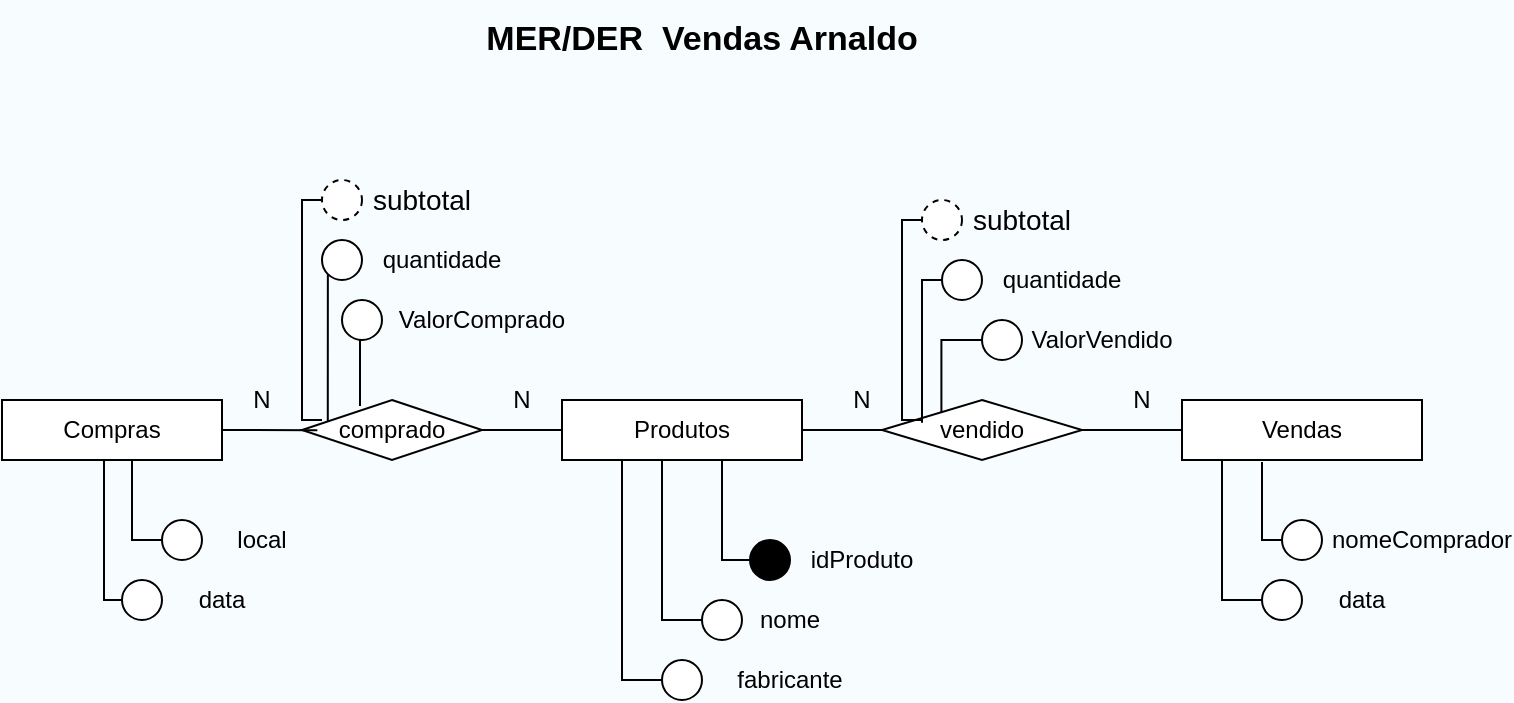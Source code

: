 <mxfile version="13.10.6" type="device"><diagram id="WB_mA94jhNfp-Ay1prkP" name="Vendas Arnaldo"><mxGraphModel dx="1050" dy="662" grid="1" gridSize="10" guides="1" tooltips="1" connect="1" arrows="1" fold="1" page="1" pageScale="1" pageWidth="827" pageHeight="1169" background="#F7FCFF" math="0" shadow="0"><root><mxCell id="0"/><mxCell id="1" parent="0"/><mxCell id="DLAXZMeAFjwqpEJfHfCe-2" value="Compras" style="rounded=0;whiteSpace=wrap;html=1;" vertex="1" parent="1"><mxGeometry x="50" y="280" width="110" height="30" as="geometry"/></mxCell><mxCell id="DLAXZMeAFjwqpEJfHfCe-3" value="Produtos" style="rounded=0;whiteSpace=wrap;html=1;" vertex="1" parent="1"><mxGeometry x="330" y="280" width="120" height="30" as="geometry"/></mxCell><mxCell id="DLAXZMeAFjwqpEJfHfCe-4" value="Vendas" style="rounded=0;whiteSpace=wrap;html=1;" vertex="1" parent="1"><mxGeometry x="640" y="280" width="120" height="30" as="geometry"/></mxCell><mxCell id="DLAXZMeAFjwqpEJfHfCe-5" value="vendido" style="rhombus;whiteSpace=wrap;html=1;" vertex="1" parent="1"><mxGeometry x="490" y="280" width="100" height="30" as="geometry"/></mxCell><mxCell id="DLAXZMeAFjwqpEJfHfCe-6" value="comprado" style="rhombus;whiteSpace=wrap;html=1;" vertex="1" parent="1"><mxGeometry x="200" y="280" width="90" height="30" as="geometry"/></mxCell><mxCell id="DLAXZMeAFjwqpEJfHfCe-7" value="" style="endArrow=none;html=1;exitX=1;exitY=0.5;exitDx=0;exitDy=0;entryX=0.085;entryY=0.503;entryDx=0;entryDy=0;entryPerimeter=0;" edge="1" parent="1" source="DLAXZMeAFjwqpEJfHfCe-2" target="DLAXZMeAFjwqpEJfHfCe-6"><mxGeometry width="50" height="50" relative="1" as="geometry"><mxPoint x="380" y="390" as="sourcePoint"/><mxPoint x="430" y="340" as="targetPoint"/></mxGeometry></mxCell><mxCell id="DLAXZMeAFjwqpEJfHfCe-8" value="" style="endArrow=none;html=1;exitX=1;exitY=0.5;exitDx=0;exitDy=0;entryX=0;entryY=0.5;entryDx=0;entryDy=0;" edge="1" parent="1" source="DLAXZMeAFjwqpEJfHfCe-6" target="DLAXZMeAFjwqpEJfHfCe-3"><mxGeometry width="50" height="50" relative="1" as="geometry"><mxPoint x="380" y="390" as="sourcePoint"/><mxPoint x="430" y="340" as="targetPoint"/></mxGeometry></mxCell><mxCell id="DLAXZMeAFjwqpEJfHfCe-9" value="" style="endArrow=none;html=1;" edge="1" parent="1" source="DLAXZMeAFjwqpEJfHfCe-5" target="DLAXZMeAFjwqpEJfHfCe-3"><mxGeometry width="50" height="50" relative="1" as="geometry"><mxPoint x="380" y="390" as="sourcePoint"/><mxPoint x="430" y="340" as="targetPoint"/></mxGeometry></mxCell><mxCell id="DLAXZMeAFjwqpEJfHfCe-10" value="" style="endArrow=none;html=1;exitX=1;exitY=0.5;exitDx=0;exitDy=0;" edge="1" parent="1" source="DLAXZMeAFjwqpEJfHfCe-5" target="DLAXZMeAFjwqpEJfHfCe-4"><mxGeometry width="50" height="50" relative="1" as="geometry"><mxPoint x="380" y="390" as="sourcePoint"/><mxPoint x="430" y="340" as="targetPoint"/></mxGeometry></mxCell><mxCell id="DLAXZMeAFjwqpEJfHfCe-12" value="N" style="text;html=1;strokeColor=none;fillColor=none;align=center;verticalAlign=middle;whiteSpace=wrap;rounded=0;" vertex="1" parent="1"><mxGeometry x="160" y="270" width="40" height="20" as="geometry"/></mxCell><mxCell id="DLAXZMeAFjwqpEJfHfCe-13" value="N" style="text;html=1;strokeColor=none;fillColor=none;align=center;verticalAlign=middle;whiteSpace=wrap;rounded=0;" vertex="1" parent="1"><mxGeometry x="290" y="270" width="40" height="20" as="geometry"/></mxCell><mxCell id="DLAXZMeAFjwqpEJfHfCe-14" value="N" style="text;html=1;strokeColor=none;fillColor=none;align=center;verticalAlign=middle;whiteSpace=wrap;rounded=0;" vertex="1" parent="1"><mxGeometry x="460" y="270" width="40" height="20" as="geometry"/></mxCell><mxCell id="DLAXZMeAFjwqpEJfHfCe-15" value="N" style="text;html=1;strokeColor=none;fillColor=none;align=center;verticalAlign=middle;whiteSpace=wrap;rounded=0;" vertex="1" parent="1"><mxGeometry x="600" y="270" width="40" height="20" as="geometry"/></mxCell><mxCell id="DLAXZMeAFjwqpEJfHfCe-25" value="MER/DER&amp;nbsp; Vendas Arnaldo" style="text;html=1;strokeColor=none;fillColor=none;align=center;verticalAlign=middle;whiteSpace=wrap;rounded=0;fontStyle=1;fontSize=17;" vertex="1" parent="1"><mxGeometry x="230" y="80" width="340" height="40" as="geometry"/></mxCell><mxCell id="DLAXZMeAFjwqpEJfHfCe-38" style="edgeStyle=orthogonalEdgeStyle;rounded=0;orthogonalLoop=1;jettySize=auto;html=1;exitX=0;exitY=0.5;exitDx=0;exitDy=0;endArrow=none;endFill=0;" edge="1" parent="1" source="DLAXZMeAFjwqpEJfHfCe-31" target="DLAXZMeAFjwqpEJfHfCe-2"><mxGeometry relative="1" as="geometry"><Array as="points"><mxPoint x="115" y="350"/></Array></mxGeometry></mxCell><mxCell id="DLAXZMeAFjwqpEJfHfCe-31" value="" style="ellipse;whiteSpace=wrap;html=1;aspect=fixed;" vertex="1" parent="1"><mxGeometry x="130" y="340" width="20" height="20" as="geometry"/></mxCell><mxCell id="DLAXZMeAFjwqpEJfHfCe-37" style="edgeStyle=orthogonalEdgeStyle;rounded=0;orthogonalLoop=1;jettySize=auto;html=1;exitX=0;exitY=0.5;exitDx=0;exitDy=0;endArrow=none;endFill=0;" edge="1" parent="1" source="DLAXZMeAFjwqpEJfHfCe-32"><mxGeometry relative="1" as="geometry"><mxPoint x="101" y="310" as="targetPoint"/><Array as="points"><mxPoint x="101" y="380"/></Array></mxGeometry></mxCell><mxCell id="DLAXZMeAFjwqpEJfHfCe-32" value="" style="ellipse;whiteSpace=wrap;html=1;aspect=fixed;" vertex="1" parent="1"><mxGeometry x="110" y="370" width="20" height="20" as="geometry"/></mxCell><mxCell id="DLAXZMeAFjwqpEJfHfCe-42" value="local" style="text;html=1;strokeColor=none;fillColor=none;align=center;verticalAlign=middle;whiteSpace=wrap;rounded=0;" vertex="1" parent="1"><mxGeometry x="160" y="340" width="40" height="20" as="geometry"/></mxCell><mxCell id="DLAXZMeAFjwqpEJfHfCe-43" value="data" style="text;html=1;strokeColor=none;fillColor=none;align=center;verticalAlign=middle;whiteSpace=wrap;rounded=0;" vertex="1" parent="1"><mxGeometry x="140" y="370" width="40" height="20" as="geometry"/></mxCell><mxCell id="DLAXZMeAFjwqpEJfHfCe-51" style="edgeStyle=orthogonalEdgeStyle;rounded=0;orthogonalLoop=1;jettySize=auto;html=1;exitX=0.5;exitY=1;exitDx=0;exitDy=0;endArrow=none;endFill=0;" edge="1" parent="1" source="DLAXZMeAFjwqpEJfHfCe-48"><mxGeometry relative="1" as="geometry"><mxPoint x="229" y="283" as="targetPoint"/></mxGeometry></mxCell><mxCell id="DLAXZMeAFjwqpEJfHfCe-48" value="" style="ellipse;whiteSpace=wrap;html=1;aspect=fixed;" vertex="1" parent="1"><mxGeometry x="220" y="230" width="20" height="20" as="geometry"/></mxCell><mxCell id="DLAXZMeAFjwqpEJfHfCe-52" value="ValorComprado" style="text;html=1;strokeColor=none;fillColor=none;align=center;verticalAlign=middle;whiteSpace=wrap;rounded=0;" vertex="1" parent="1"><mxGeometry x="270" y="230" width="40" height="20" as="geometry"/></mxCell><mxCell id="DLAXZMeAFjwqpEJfHfCe-54" style="edgeStyle=orthogonalEdgeStyle;rounded=0;orthogonalLoop=1;jettySize=auto;html=1;entryX=0.297;entryY=0.216;entryDx=0;entryDy=0;entryPerimeter=0;endArrow=none;endFill=0;" edge="1" parent="1" target="DLAXZMeAFjwqpEJfHfCe-5"><mxGeometry relative="1" as="geometry"><mxPoint x="540" y="250" as="sourcePoint"/><Array as="points"><mxPoint x="520" y="250"/></Array></mxGeometry></mxCell><mxCell id="DLAXZMeAFjwqpEJfHfCe-53" value="" style="ellipse;whiteSpace=wrap;html=1;aspect=fixed;" vertex="1" parent="1"><mxGeometry x="540" y="240" width="20" height="20" as="geometry"/></mxCell><mxCell id="DLAXZMeAFjwqpEJfHfCe-55" value="ValorVendido" style="text;html=1;strokeColor=none;fillColor=none;align=center;verticalAlign=middle;whiteSpace=wrap;rounded=0;" vertex="1" parent="1"><mxGeometry x="580" y="240" width="40" height="20" as="geometry"/></mxCell><mxCell id="DLAXZMeAFjwqpEJfHfCe-60" style="edgeStyle=orthogonalEdgeStyle;rounded=0;orthogonalLoop=1;jettySize=auto;html=1;exitX=0;exitY=0.5;exitDx=0;exitDy=0;endArrow=none;endFill=0;" edge="1" parent="1" source="DLAXZMeAFjwqpEJfHfCe-56" target="DLAXZMeAFjwqpEJfHfCe-3"><mxGeometry relative="1" as="geometry"><Array as="points"><mxPoint x="410" y="360"/></Array></mxGeometry></mxCell><mxCell id="DLAXZMeAFjwqpEJfHfCe-56" value="" style="ellipse;whiteSpace=wrap;html=1;aspect=fixed;fillColor=#000000;" vertex="1" parent="1"><mxGeometry x="424" y="350" width="20" height="20" as="geometry"/></mxCell><mxCell id="DLAXZMeAFjwqpEJfHfCe-61" style="edgeStyle=orthogonalEdgeStyle;rounded=0;orthogonalLoop=1;jettySize=auto;html=1;endArrow=none;endFill=0;" edge="1" parent="1" target="DLAXZMeAFjwqpEJfHfCe-3"><mxGeometry relative="1" as="geometry"><mxPoint x="400" y="390" as="sourcePoint"/><Array as="points"><mxPoint x="380" y="390"/></Array></mxGeometry></mxCell><mxCell id="DLAXZMeAFjwqpEJfHfCe-64" style="edgeStyle=orthogonalEdgeStyle;rounded=0;orthogonalLoop=1;jettySize=auto;html=1;exitX=0;exitY=0.5;exitDx=0;exitDy=0;entryX=0.25;entryY=1;entryDx=0;entryDy=0;endArrow=none;endFill=0;" edge="1" parent="1" source="DLAXZMeAFjwqpEJfHfCe-58" target="DLAXZMeAFjwqpEJfHfCe-3"><mxGeometry relative="1" as="geometry"><Array as="points"><mxPoint x="360" y="420"/></Array></mxGeometry></mxCell><mxCell id="DLAXZMeAFjwqpEJfHfCe-58" value="" style="ellipse;whiteSpace=wrap;html=1;aspect=fixed;" vertex="1" parent="1"><mxGeometry x="380" y="410" width="20" height="20" as="geometry"/></mxCell><mxCell id="DLAXZMeAFjwqpEJfHfCe-63" value="" style="ellipse;whiteSpace=wrap;html=1;aspect=fixed;" vertex="1" parent="1"><mxGeometry x="400" y="380" width="20" height="20" as="geometry"/></mxCell><mxCell id="DLAXZMeAFjwqpEJfHfCe-68" value="idProduto" style="text;html=1;strokeColor=none;fillColor=none;align=center;verticalAlign=middle;whiteSpace=wrap;rounded=0;" vertex="1" parent="1"><mxGeometry x="460" y="350" width="40" height="20" as="geometry"/></mxCell><mxCell id="DLAXZMeAFjwqpEJfHfCe-75" style="edgeStyle=orthogonalEdgeStyle;rounded=0;orthogonalLoop=1;jettySize=auto;html=1;exitX=0;exitY=0.5;exitDx=0;exitDy=0;endArrow=none;endFill=0;" edge="1" parent="1" source="DLAXZMeAFjwqpEJfHfCe-70"><mxGeometry relative="1" as="geometry"><mxPoint x="680" y="311" as="targetPoint"/><Array as="points"><mxPoint x="680" y="350"/></Array></mxGeometry></mxCell><mxCell id="DLAXZMeAFjwqpEJfHfCe-70" value="" style="ellipse;whiteSpace=wrap;html=1;aspect=fixed;" vertex="1" parent="1"><mxGeometry x="690" y="340" width="20" height="20" as="geometry"/></mxCell><mxCell id="DLAXZMeAFjwqpEJfHfCe-74" style="edgeStyle=orthogonalEdgeStyle;rounded=0;orthogonalLoop=1;jettySize=auto;html=1;exitX=0;exitY=0.5;exitDx=0;exitDy=0;entryX=0.25;entryY=1;entryDx=0;entryDy=0;endArrow=none;endFill=0;" edge="1" parent="1" source="DLAXZMeAFjwqpEJfHfCe-71" target="DLAXZMeAFjwqpEJfHfCe-4"><mxGeometry relative="1" as="geometry"><Array as="points"><mxPoint x="660" y="380"/><mxPoint x="660" y="310"/></Array></mxGeometry></mxCell><mxCell id="DLAXZMeAFjwqpEJfHfCe-71" value="" style="ellipse;whiteSpace=wrap;html=1;aspect=fixed;" vertex="1" parent="1"><mxGeometry x="680" y="370" width="20" height="20" as="geometry"/></mxCell><mxCell id="DLAXZMeAFjwqpEJfHfCe-76" value="nomeComprador" style="text;html=1;strokeColor=none;fillColor=none;align=center;verticalAlign=middle;whiteSpace=wrap;rounded=0;" vertex="1" parent="1"><mxGeometry x="740" y="340" width="40" height="20" as="geometry"/></mxCell><mxCell id="DLAXZMeAFjwqpEJfHfCe-78" value="data" style="text;html=1;strokeColor=none;fillColor=none;align=center;verticalAlign=middle;whiteSpace=wrap;rounded=0;" vertex="1" parent="1"><mxGeometry x="710" y="370" width="40" height="20" as="geometry"/></mxCell><mxCell id="DLAXZMeAFjwqpEJfHfCe-80" value="nome" style="text;html=1;strokeColor=none;fillColor=none;align=center;verticalAlign=middle;whiteSpace=wrap;rounded=0;" vertex="1" parent="1"><mxGeometry x="424" y="380" width="40" height="20" as="geometry"/></mxCell><mxCell id="DLAXZMeAFjwqpEJfHfCe-81" value="fabricante" style="text;html=1;strokeColor=none;fillColor=none;align=center;verticalAlign=middle;whiteSpace=wrap;rounded=0;" vertex="1" parent="1"><mxGeometry x="424" y="410" width="40" height="20" as="geometry"/></mxCell><mxCell id="DLAXZMeAFjwqpEJfHfCe-84" style="edgeStyle=orthogonalEdgeStyle;rounded=0;orthogonalLoop=1;jettySize=auto;html=1;exitX=0;exitY=1;exitDx=0;exitDy=0;endArrow=none;endFill=0;" edge="1" parent="1" source="DLAXZMeAFjwqpEJfHfCe-83" target="DLAXZMeAFjwqpEJfHfCe-6"><mxGeometry relative="1" as="geometry"><Array as="points"><mxPoint x="213" y="270"/><mxPoint x="213" y="270"/></Array></mxGeometry></mxCell><mxCell id="DLAXZMeAFjwqpEJfHfCe-83" value="" style="ellipse;whiteSpace=wrap;html=1;aspect=fixed;fillColor=#FFFFFF;" vertex="1" parent="1"><mxGeometry x="210" y="200" width="20" height="20" as="geometry"/></mxCell><mxCell id="DLAXZMeAFjwqpEJfHfCe-85" value="quantidade" style="text;html=1;strokeColor=none;fillColor=none;align=center;verticalAlign=middle;whiteSpace=wrap;rounded=0;" vertex="1" parent="1"><mxGeometry x="250" y="200" width="40" height="20" as="geometry"/></mxCell><mxCell id="DLAXZMeAFjwqpEJfHfCe-94" style="edgeStyle=orthogonalEdgeStyle;rounded=0;orthogonalLoop=1;jettySize=auto;html=1;exitX=0;exitY=0.5;exitDx=0;exitDy=0;entryX=0.2;entryY=0.378;entryDx=0;entryDy=0;entryPerimeter=0;endArrow=none;endFill=0;fontSize=17;" edge="1" parent="1" source="DLAXZMeAFjwqpEJfHfCe-86" target="DLAXZMeAFjwqpEJfHfCe-5"><mxGeometry relative="1" as="geometry"><Array as="points"><mxPoint x="510" y="240"/><mxPoint x="510" y="240"/></Array></mxGeometry></mxCell><mxCell id="DLAXZMeAFjwqpEJfHfCe-86" value="" style="ellipse;whiteSpace=wrap;html=1;aspect=fixed;fillColor=#FFFFFF;" vertex="1" parent="1"><mxGeometry x="520" y="210" width="20" height="20" as="geometry"/></mxCell><mxCell id="DLAXZMeAFjwqpEJfHfCe-88" value="quantidade" style="text;html=1;strokeColor=none;fillColor=none;align=center;verticalAlign=middle;whiteSpace=wrap;rounded=0;" vertex="1" parent="1"><mxGeometry x="560" y="210" width="40" height="20" as="geometry"/></mxCell><mxCell id="DLAXZMeAFjwqpEJfHfCe-98" style="edgeStyle=orthogonalEdgeStyle;rounded=0;orthogonalLoop=1;jettySize=auto;html=1;exitX=0;exitY=0.5;exitDx=0;exitDy=0;endArrow=none;endFill=0;fontSize=14;" edge="1" parent="1" source="DLAXZMeAFjwqpEJfHfCe-91"><mxGeometry relative="1" as="geometry"><mxPoint x="210" y="290.0" as="targetPoint"/><Array as="points"><mxPoint x="200" y="180"/><mxPoint x="200" y="290"/></Array></mxGeometry></mxCell><mxCell id="DLAXZMeAFjwqpEJfHfCe-91" value="" style="ellipse;whiteSpace=wrap;html=1;aspect=fixed;fillColor=#FFFFFF;fontSize=17;dashed=1;" vertex="1" parent="1"><mxGeometry x="210" y="170" width="20" height="20" as="geometry"/></mxCell><mxCell id="DLAXZMeAFjwqpEJfHfCe-95" style="edgeStyle=orthogonalEdgeStyle;rounded=0;orthogonalLoop=1;jettySize=auto;html=1;exitX=0;exitY=0.5;exitDx=0;exitDy=0;endArrow=none;endFill=0;fontSize=17;" edge="1" parent="1" source="DLAXZMeAFjwqpEJfHfCe-92"><mxGeometry relative="1" as="geometry"><mxPoint x="510" y="290.0" as="targetPoint"/><Array as="points"><mxPoint x="500" y="190"/><mxPoint x="500" y="290"/></Array></mxGeometry></mxCell><mxCell id="DLAXZMeAFjwqpEJfHfCe-92" value="" style="ellipse;whiteSpace=wrap;html=1;aspect=fixed;fillColor=#FFFFFF;fontSize=17;dashed=1;" vertex="1" parent="1"><mxGeometry x="510" y="180" width="20" height="20" as="geometry"/></mxCell><mxCell id="DLAXZMeAFjwqpEJfHfCe-97" value="subtotal" style="text;html=1;strokeColor=none;fillColor=none;align=center;verticalAlign=middle;whiteSpace=wrap;rounded=0;dashed=1;fontSize=14;" vertex="1" parent="1"><mxGeometry x="540" y="180" width="40" height="20" as="geometry"/></mxCell><mxCell id="DLAXZMeAFjwqpEJfHfCe-99" value="subtotal" style="text;html=1;strokeColor=none;fillColor=none;align=center;verticalAlign=middle;whiteSpace=wrap;rounded=0;dashed=1;fontSize=14;" vertex="1" parent="1"><mxGeometry x="240" y="170" width="40" height="20" as="geometry"/></mxCell></root></mxGraphModel></diagram></mxfile>